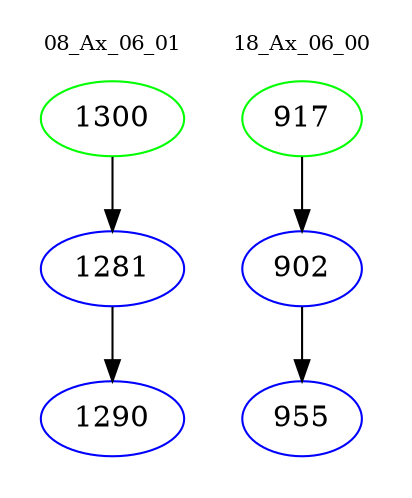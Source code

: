 digraph{
subgraph cluster_0 {
color = white
label = "08_Ax_06_01";
fontsize=10;
T0_1300 [label="1300", color="green"]
T0_1300 -> T0_1281 [color="black"]
T0_1281 [label="1281", color="blue"]
T0_1281 -> T0_1290 [color="black"]
T0_1290 [label="1290", color="blue"]
}
subgraph cluster_1 {
color = white
label = "18_Ax_06_00";
fontsize=10;
T1_917 [label="917", color="green"]
T1_917 -> T1_902 [color="black"]
T1_902 [label="902", color="blue"]
T1_902 -> T1_955 [color="black"]
T1_955 [label="955", color="blue"]
}
}

